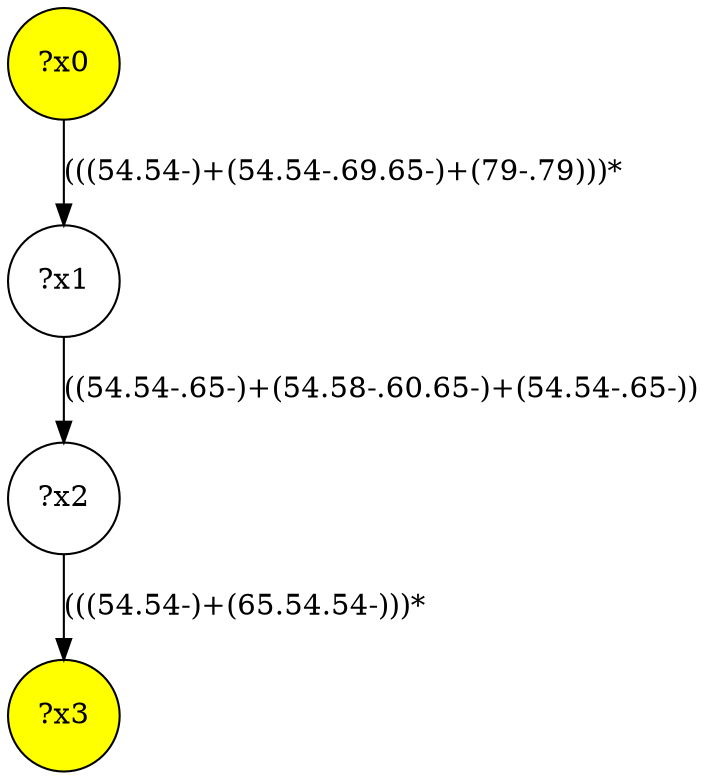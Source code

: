 digraph g {
	x0 [fillcolor="yellow", style="filled," shape=circle, label="?x0"];
	x3 [fillcolor="yellow", style="filled," shape=circle, label="?x3"];
	x1 [shape=circle, label="?x1"];
	x0 -> x1 [label="(((54.54-)+(54.54-.69.65-)+(79-.79)))*"];
	x2 [shape=circle, label="?x2"];
	x1 -> x2 [label="((54.54-.65-)+(54.58-.60.65-)+(54.54-.65-))"];
	x2 -> x3 [label="(((54.54-)+(65.54.54-)))*"];
}
